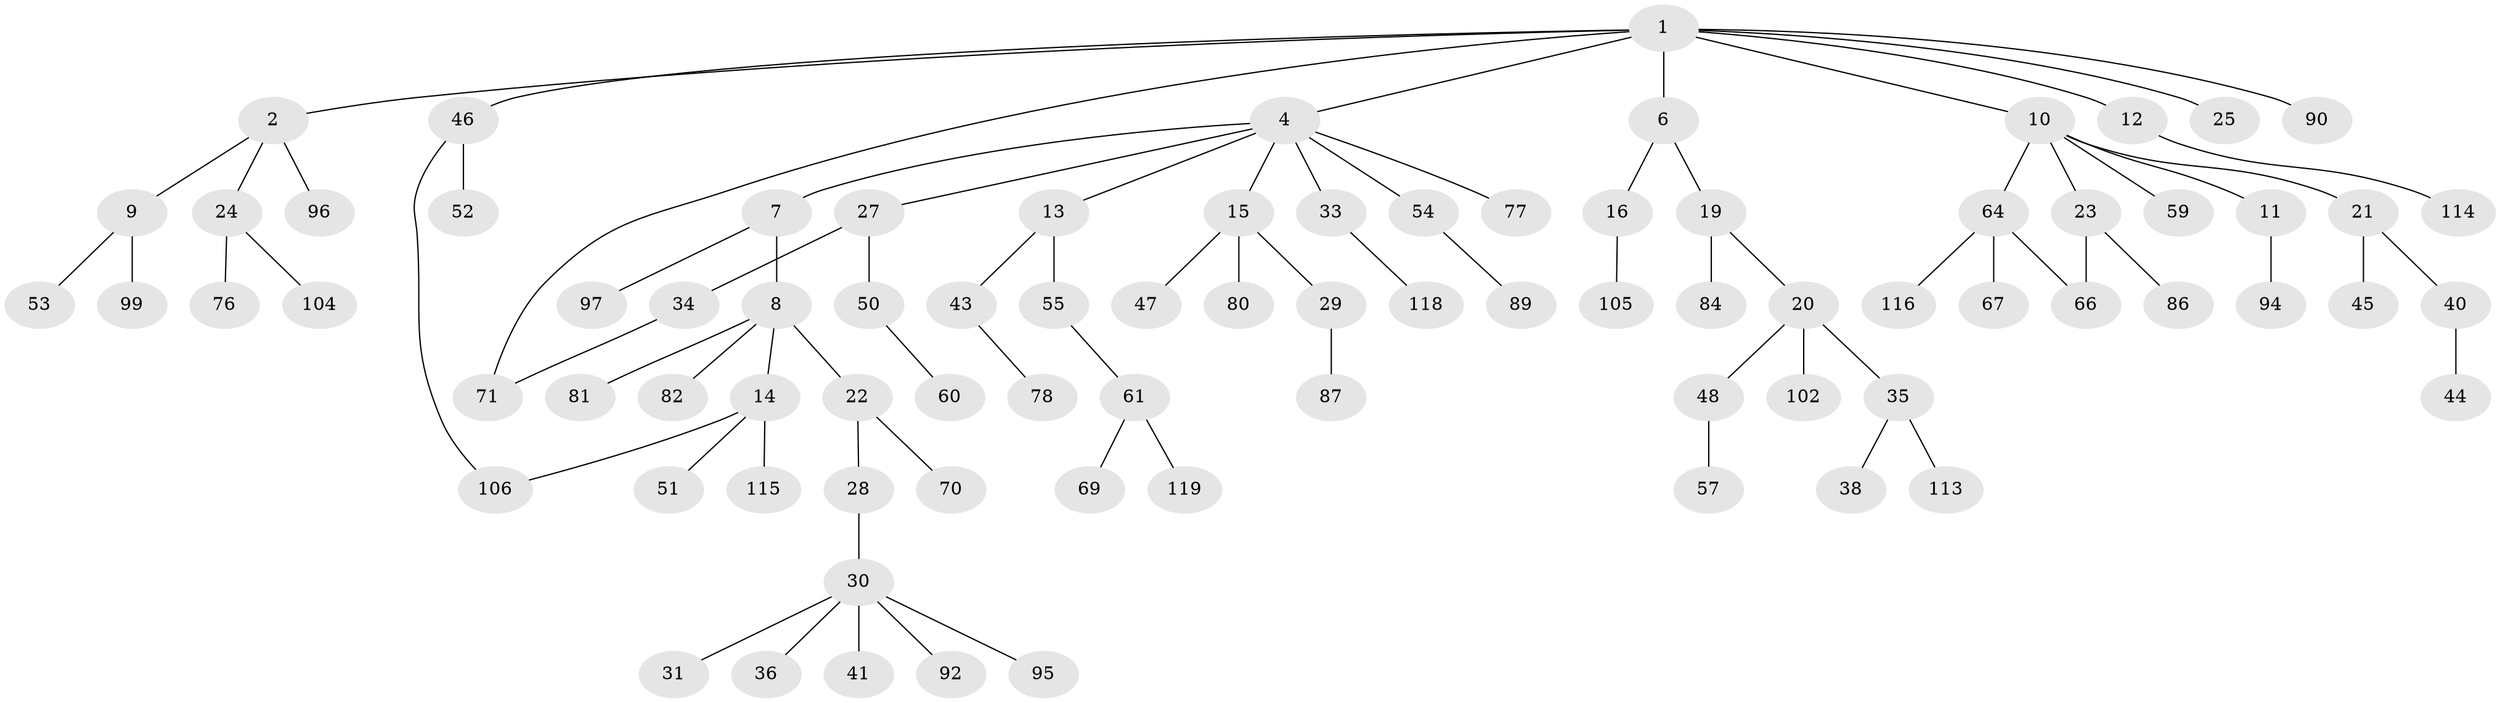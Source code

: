 // original degree distribution, {4: 0.10833333333333334, 7: 0.016666666666666666, 6: 0.008333333333333333, 3: 0.14166666666666666, 2: 0.18333333333333332, 5: 0.025, 1: 0.5166666666666667}
// Generated by graph-tools (version 1.1) at 2025/10/02/27/25 16:10:56]
// undirected, 82 vertices, 84 edges
graph export_dot {
graph [start="1"]
  node [color=gray90,style=filled];
  1 [super="+3"];
  2;
  4 [super="+5"];
  6;
  7 [super="+65"];
  8 [super="+18"];
  9 [super="+17"];
  10 [super="+32"];
  11 [super="+83"];
  12 [super="+112"];
  13 [super="+108"];
  14 [super="+42"];
  15 [super="+26"];
  16;
  19 [super="+73"];
  20 [super="+39"];
  21 [super="+68"];
  22 [super="+98"];
  23 [super="+37"];
  24 [super="+58"];
  25;
  27 [super="+101"];
  28;
  29 [super="+56"];
  30 [super="+72"];
  31 [super="+49"];
  33 [super="+91"];
  34 [super="+62"];
  35 [super="+74"];
  36;
  38;
  40 [super="+120"];
  41;
  43 [super="+110"];
  44;
  45;
  46;
  47;
  48 [super="+109"];
  50 [super="+117"];
  51;
  52 [super="+63"];
  53 [super="+75"];
  54;
  55;
  57;
  59 [super="+85"];
  60;
  61 [super="+79"];
  64 [super="+93"];
  66;
  67;
  69 [super="+103"];
  70;
  71;
  76 [super="+88"];
  77;
  78;
  80 [super="+107"];
  81;
  82;
  84;
  86;
  87;
  89;
  90;
  92;
  94;
  95;
  96 [super="+100"];
  97 [super="+111"];
  99;
  102;
  104;
  105;
  106;
  113;
  114;
  115;
  116;
  118;
  119;
  1 -- 2;
  1 -- 4;
  1 -- 25;
  1 -- 90;
  1 -- 6;
  1 -- 71;
  1 -- 10;
  1 -- 12;
  1 -- 46;
  2 -- 9;
  2 -- 24;
  2 -- 96;
  4 -- 7;
  4 -- 15;
  4 -- 54;
  4 -- 77;
  4 -- 33;
  4 -- 27;
  4 -- 13;
  6 -- 16;
  6 -- 19;
  7 -- 8;
  7 -- 97;
  8 -- 14;
  8 -- 82;
  8 -- 81;
  8 -- 22;
  9 -- 99;
  9 -- 53;
  10 -- 11;
  10 -- 21;
  10 -- 23;
  10 -- 64;
  10 -- 59;
  11 -- 94;
  12 -- 114;
  13 -- 43;
  13 -- 55;
  14 -- 115;
  14 -- 106;
  14 -- 51;
  15 -- 47;
  15 -- 80;
  15 -- 29;
  16 -- 105;
  19 -- 20;
  19 -- 84;
  20 -- 35;
  20 -- 48;
  20 -- 102;
  21 -- 40;
  21 -- 45;
  22 -- 28;
  22 -- 70;
  23 -- 86;
  23 -- 66;
  24 -- 76;
  24 -- 104;
  27 -- 34;
  27 -- 50;
  28 -- 30;
  29 -- 87;
  30 -- 31;
  30 -- 36;
  30 -- 41;
  30 -- 92;
  30 -- 95;
  33 -- 118;
  34 -- 71;
  35 -- 38;
  35 -- 113;
  40 -- 44;
  43 -- 78;
  46 -- 52;
  46 -- 106;
  48 -- 57;
  50 -- 60;
  54 -- 89;
  55 -- 61;
  61 -- 69;
  61 -- 119;
  64 -- 66;
  64 -- 67;
  64 -- 116;
}
